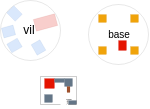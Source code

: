 <mxfile version="21.3.2" type="github">
  <diagram name="Страница 1" id="qyMJKA6wbGwcwe2PbERa">
    <mxGraphModel dx="51" dy="29" grid="1" gridSize="1" guides="1" tooltips="1" connect="1" arrows="1" fold="1" page="1" pageScale="1" pageWidth="827" pageHeight="1169" math="0" shadow="0">
      <root>
        <mxCell id="0" />
        <mxCell id="1" parent="0" />
        <mxCell id="09WcuCSgEutDgm5XiJ9v-3" value="" style="group" vertex="1" connectable="0" parent="1">
          <mxGeometry x="542" y="357" width="30" height="30" as="geometry" />
        </mxCell>
        <mxCell id="09WcuCSgEutDgm5XiJ9v-1" value="" style="ellipse;whiteSpace=wrap;html=1;aspect=fixed;fillColor=none;strokeWidth=0;movable=0;resizable=0;rotatable=0;deletable=0;editable=0;locked=1;connectable=0;" vertex="1" parent="09WcuCSgEutDgm5XiJ9v-3">
          <mxGeometry width="30" height="30" as="geometry" />
        </mxCell>
        <mxCell id="mXehWSmkrtnXyW8H-YC_-2" value="" style="rounded=0;whiteSpace=wrap;html=1;strokeWidth=0;fillColor=#dae8fc;strokeColor=#6c8ebf;rotation=45;movable=0;resizable=0;rotatable=0;deletable=0;editable=0;locked=1;connectable=0;" parent="09WcuCSgEutDgm5XiJ9v-3" vertex="1">
          <mxGeometry x="4" y="4" width="6" height="5" as="geometry" />
        </mxCell>
        <mxCell id="mXehWSmkrtnXyW8H-YC_-3" value="" style="rounded=0;whiteSpace=wrap;html=1;strokeWidth=0;fillColor=#dae8fc;strokeColor=#6c8ebf;rotation=-15;movable=0;resizable=0;rotatable=0;deletable=0;editable=0;locked=1;connectable=0;" parent="09WcuCSgEutDgm5XiJ9v-3" vertex="1">
          <mxGeometry x="1" y="13" width="6" height="5" as="geometry" />
        </mxCell>
        <mxCell id="mXehWSmkrtnXyW8H-YC_-4" value="" style="rounded=0;whiteSpace=wrap;html=1;strokeWidth=0;fillColor=#dae8fc;strokeColor=#6c8ebf;rotation=-30;movable=0;resizable=0;rotatable=0;deletable=0;editable=0;locked=1;connectable=0;" parent="09WcuCSgEutDgm5XiJ9v-3" vertex="1">
          <mxGeometry x="4" y="20" width="6" height="5" as="geometry" />
        </mxCell>
        <mxCell id="mXehWSmkrtnXyW8H-YC_-5" value="" style="rounded=0;whiteSpace=wrap;html=1;strokeWidth=0;fillColor=#dae8fc;strokeColor=#6c8ebf;rotation=60;movable=0;resizable=0;rotatable=0;deletable=0;editable=0;locked=1;connectable=0;" parent="09WcuCSgEutDgm5XiJ9v-3" vertex="1">
          <mxGeometry x="16" y="21" width="6" height="5" as="geometry" />
        </mxCell>
        <mxCell id="mXehWSmkrtnXyW8H-YC_-8" value="" style="rounded=0;whiteSpace=wrap;html=1;strokeWidth=0;fillColor=#f8cecc;strokeColor=#b85450;rotation=-15;container=0;movable=0;resizable=0;rotatable=0;deletable=0;editable=0;locked=1;connectable=0;" parent="09WcuCSgEutDgm5XiJ9v-3" vertex="1">
          <mxGeometry x="17" y="8" width="11" height="6" as="geometry" />
        </mxCell>
        <mxCell id="09WcuCSgEutDgm5XiJ9v-2" value="vil" style="text;html=1;strokeColor=none;fillColor=none;align=center;verticalAlign=middle;whiteSpace=wrap;rounded=0;fontSize=6;movable=0;resizable=0;rotatable=0;deletable=0;editable=0;locked=1;connectable=0;" vertex="1" parent="09WcuCSgEutDgm5XiJ9v-3">
          <mxGeometry x="11" y="12" width="7" height="6" as="geometry" />
        </mxCell>
        <mxCell id="09WcuCSgEutDgm5XiJ9v-11" value="" style="group;movable=0;resizable=0;rotatable=0;deletable=0;editable=0;locked=1;connectable=0;" vertex="1" connectable="0" parent="1">
          <mxGeometry x="586" y="359" width="30" height="30" as="geometry" />
        </mxCell>
        <mxCell id="09WcuCSgEutDgm5XiJ9v-9" value="" style="ellipse;whiteSpace=wrap;html=1;aspect=fixed;strokeWidth=0;fillColor=none;movable=0;resizable=0;rotatable=0;deletable=0;editable=0;locked=1;connectable=0;" vertex="1" parent="09WcuCSgEutDgm5XiJ9v-11">
          <mxGeometry width="30" height="30" as="geometry" />
        </mxCell>
        <mxCell id="09WcuCSgEutDgm5XiJ9v-4" value="" style="rounded=0;whiteSpace=wrap;html=1;strokeWidth=0;fillColor=#f0a30a;fontColor=#000000;strokeColor=#BD7000;movable=0;resizable=0;rotatable=0;deletable=0;editable=0;locked=1;connectable=0;" vertex="1" parent="09WcuCSgEutDgm5XiJ9v-11">
          <mxGeometry x="5" y="5" width="4" height="4" as="geometry" />
        </mxCell>
        <mxCell id="09WcuCSgEutDgm5XiJ9v-5" value="" style="rounded=0;whiteSpace=wrap;html=1;strokeWidth=0;fillColor=#f0a30a;fontColor=#000000;strokeColor=#BD7000;movable=0;resizable=0;rotatable=0;deletable=0;editable=0;locked=1;connectable=0;" vertex="1" parent="09WcuCSgEutDgm5XiJ9v-11">
          <mxGeometry x="21" y="5" width="4" height="4" as="geometry" />
        </mxCell>
        <mxCell id="09WcuCSgEutDgm5XiJ9v-6" value="" style="rounded=0;whiteSpace=wrap;html=1;strokeWidth=0;fillColor=#f0a30a;fontColor=#000000;strokeColor=#BD7000;movable=0;resizable=0;rotatable=0;deletable=0;editable=0;locked=1;connectable=0;" vertex="1" parent="09WcuCSgEutDgm5XiJ9v-11">
          <mxGeometry x="21" y="21" width="4" height="4" as="geometry" />
        </mxCell>
        <mxCell id="09WcuCSgEutDgm5XiJ9v-7" value="" style="rounded=0;whiteSpace=wrap;html=1;strokeWidth=0;fillColor=#f0a30a;fontColor=#000000;strokeColor=#BD7000;movable=0;resizable=0;rotatable=0;deletable=0;editable=0;locked=1;connectable=0;" vertex="1" parent="09WcuCSgEutDgm5XiJ9v-11">
          <mxGeometry x="5" y="21" width="4" height="4" as="geometry" />
        </mxCell>
        <mxCell id="09WcuCSgEutDgm5XiJ9v-8" value="" style="rounded=0;whiteSpace=wrap;html=1;strokeWidth=0;fillColor=#e51400;fontColor=#ffffff;strokeColor=#B20000;movable=0;resizable=0;rotatable=0;deletable=0;editable=0;locked=1;connectable=0;" vertex="1" parent="09WcuCSgEutDgm5XiJ9v-11">
          <mxGeometry x="15" y="18" width="4" height="5" as="geometry" />
        </mxCell>
        <mxCell id="09WcuCSgEutDgm5XiJ9v-10" value="base&lt;font style=&quot;font-size: 5px;&quot;&gt;&lt;br style=&quot;font-size: 5px;&quot;&gt;&lt;/font&gt;" style="text;html=1;strokeColor=none;fillColor=none;align=center;verticalAlign=middle;whiteSpace=wrap;rounded=0;fontSize=5;movable=0;resizable=0;rotatable=0;deletable=0;editable=0;locked=1;connectable=0;" vertex="1" parent="09WcuCSgEutDgm5XiJ9v-11">
          <mxGeometry x="5" y="10" width="21" height="8" as="geometry" />
        </mxCell>
        <mxCell id="09WcuCSgEutDgm5XiJ9v-20" value="" style="whiteSpace=wrap;html=1;aspect=fixed;strokeWidth=0;fillColor=#e51400;fontColor=#ffffff;strokeColor=#B20000;" vertex="1" parent="1">
          <mxGeometry x="564" y="396" width="5" height="5" as="geometry" />
        </mxCell>
        <mxCell id="09WcuCSgEutDgm5XiJ9v-21" value="" style="whiteSpace=wrap;html=1;aspect=fixed;strokeWidth=0;fillColor=#647687;fontColor=#ffffff;strokeColor=#314354;" vertex="1" parent="1">
          <mxGeometry x="574" y="396" width="4" height="4" as="geometry" />
        </mxCell>
        <mxCell id="09WcuCSgEutDgm5XiJ9v-23" value="" style="rounded=0;whiteSpace=wrap;html=1;strokeWidth=0;fillColor=#647687;fontColor=#ffffff;strokeColor=#314354;" vertex="1" parent="1">
          <mxGeometry x="569" y="396" width="5" height="2" as="geometry" />
        </mxCell>
        <mxCell id="09WcuCSgEutDgm5XiJ9v-25" value="" style="rounded=0;whiteSpace=wrap;html=1;strokeWidth=0;fillColor=#a0522d;fontColor=#ffffff;strokeColor=#6D1F00;" vertex="1" parent="1">
          <mxGeometry x="575.25" y="400" width="1.5" height="3" as="geometry" />
        </mxCell>
        <mxCell id="09WcuCSgEutDgm5XiJ9v-26" value="" style="whiteSpace=wrap;html=1;aspect=fixed;strokeWidth=0;fillColor=#647687;fontColor=#ffffff;strokeColor=#314354;" vertex="1" parent="1">
          <mxGeometry x="564" y="404" width="4" height="4" as="geometry" />
        </mxCell>
        <mxCell id="09WcuCSgEutDgm5XiJ9v-30" value="" style="endArrow=none;html=1;rounded=0;strokeWidth=0.1;" edge="1" parent="1">
          <mxGeometry width="50" height="50" relative="1" as="geometry">
            <mxPoint x="562" y="409" as="sourcePoint" />
            <mxPoint x="562" y="395" as="targetPoint" />
          </mxGeometry>
        </mxCell>
        <mxCell id="09WcuCSgEutDgm5XiJ9v-31" value="" style="endArrow=none;html=1;rounded=0;strokeWidth=0.1;" edge="1" parent="1">
          <mxGeometry width="50" height="50" relative="1" as="geometry">
            <mxPoint x="562" y="395" as="sourcePoint" />
            <mxPoint x="580" y="395" as="targetPoint" />
          </mxGeometry>
        </mxCell>
        <mxCell id="09WcuCSgEutDgm5XiJ9v-32" value="" style="endArrow=none;html=1;rounded=0;strokeWidth=0.1;" edge="1" parent="1">
          <mxGeometry width="50" height="50" relative="1" as="geometry">
            <mxPoint x="562" y="409" as="sourcePoint" />
            <mxPoint x="572" y="409" as="targetPoint" />
          </mxGeometry>
        </mxCell>
        <mxCell id="09WcuCSgEutDgm5XiJ9v-37" value="" style="rounded=0;whiteSpace=wrap;html=1;strokeWidth=0;fillColor=#647687;fontColor=#ffffff;strokeColor=#314354;" vertex="1" parent="1">
          <mxGeometry x="576" y="407" width="4" height="2" as="geometry" />
        </mxCell>
        <mxCell id="09WcuCSgEutDgm5XiJ9v-33" value="" style="endArrow=none;html=1;rounded=0;strokeWidth=0.1;" edge="1" parent="1">
          <mxGeometry width="50" height="50" relative="1" as="geometry">
            <mxPoint x="580" y="395" as="sourcePoint" />
            <mxPoint x="580" y="409" as="targetPoint" />
          </mxGeometry>
        </mxCell>
        <mxCell id="09WcuCSgEutDgm5XiJ9v-27" value="solder" style="shape=umlActor;verticalLabelPosition=middle;verticalAlign=bottom;html=1;outlineConnect=0;strokeWidth=0.1;fontSize=1;labelPosition=center;align=center;horizontal=1;" vertex="1" parent="1">
          <mxGeometry x="575" y="407" width="1" height="2" as="geometry" />
        </mxCell>
        <mxCell id="09WcuCSgEutDgm5XiJ9v-34" value="" style="endArrow=none;html=1;rounded=0;strokeWidth=0.1;" edge="1" parent="1">
          <mxGeometry width="50" height="50" relative="1" as="geometry">
            <mxPoint x="576" y="409" as="sourcePoint" />
            <mxPoint x="580" y="409" as="targetPoint" />
          </mxGeometry>
        </mxCell>
      </root>
    </mxGraphModel>
  </diagram>
</mxfile>
